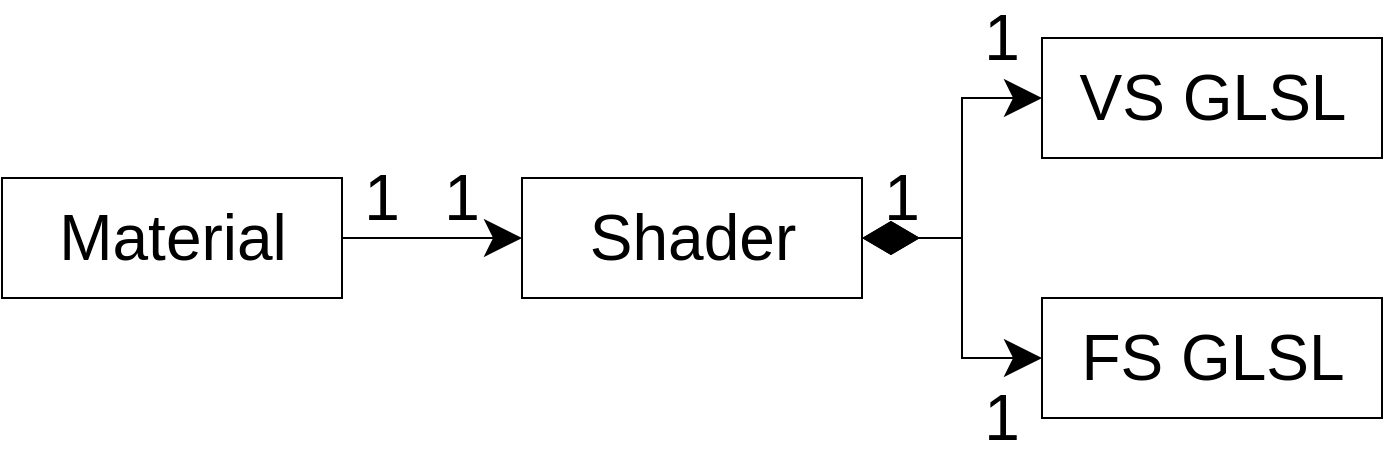 <mxfile version="14.6.13" type="device"><diagram id="PpV9J4QCitYhetCrHomN" name="第 1 页"><mxGraphModel dx="1106" dy="852" grid="1" gridSize="10" guides="1" tooltips="1" connect="1" arrows="1" fold="1" page="1" pageScale="1" pageWidth="827" pageHeight="1169" math="0" shadow="0"><root><mxCell id="0"/><mxCell id="1" parent="0"/><mxCell id="Zu52Oz6WyU6UD9GbvWpR-1" value="" style="edgeStyle=orthogonalEdgeStyle;rounded=0;orthogonalLoop=1;jettySize=auto;html=1;startSize=16;endSize=16;" edge="1" source="Zu52Oz6WyU6UD9GbvWpR-2" parent="1"><mxGeometry relative="1" as="geometry"><mxPoint x="540" y="440" as="targetPoint"/></mxGeometry></mxCell><mxCell id="Zu52Oz6WyU6UD9GbvWpR-2" value="Material" style="html=1;fontSize=32;" vertex="1" parent="1"><mxGeometry x="280" y="410.0" width="170" height="60" as="geometry"/></mxCell><mxCell id="Zu52Oz6WyU6UD9GbvWpR-5" value="" style="edgeStyle=orthogonalEdgeStyle;rounded=0;orthogonalLoop=1;jettySize=auto;html=1;startArrow=diamondThin;startFill=1;endSize=16;startSize=26;entryX=0;entryY=0.5;entryDx=0;entryDy=0;" edge="1" parent="1" source="Zu52Oz6WyU6UD9GbvWpR-3" target="Zu52Oz6WyU6UD9GbvWpR-4"><mxGeometry relative="1" as="geometry"/></mxCell><mxCell id="Zu52Oz6WyU6UD9GbvWpR-7" style="edgeStyle=orthogonalEdgeStyle;rounded=0;orthogonalLoop=1;jettySize=auto;html=1;startArrow=diamondThin;startFill=1;startSize=26;endSize=16;" edge="1" parent="1" source="Zu52Oz6WyU6UD9GbvWpR-3" target="Zu52Oz6WyU6UD9GbvWpR-6"><mxGeometry relative="1" as="geometry"/></mxCell><mxCell id="Zu52Oz6WyU6UD9GbvWpR-3" value="Shader" style="html=1;fontSize=32;" vertex="1" parent="1"><mxGeometry x="540" y="410.0" width="170" height="60" as="geometry"/></mxCell><mxCell id="Zu52Oz6WyU6UD9GbvWpR-4" value="VS GLSL" style="html=1;fontSize=32;" vertex="1" parent="1"><mxGeometry x="800" y="340.0" width="170" height="60" as="geometry"/></mxCell><mxCell id="Zu52Oz6WyU6UD9GbvWpR-6" value="FS GLSL" style="html=1;fontSize=32;" vertex="1" parent="1"><mxGeometry x="800" y="470.0" width="170" height="60" as="geometry"/></mxCell><mxCell id="Zu52Oz6WyU6UD9GbvWpR-8" value="&lt;font style=&quot;font-size: 32px&quot;&gt;1&lt;/font&gt;" style="text;html=1;strokeColor=none;fillColor=none;align=center;verticalAlign=middle;whiteSpace=wrap;rounded=0;" vertex="1" parent="1"><mxGeometry x="450.0" y="410" width="40" height="20" as="geometry"/></mxCell><mxCell id="Zu52Oz6WyU6UD9GbvWpR-9" value="&lt;font style=&quot;font-size: 32px&quot;&gt;1&lt;/font&gt;" style="text;html=1;strokeColor=none;fillColor=none;align=center;verticalAlign=middle;whiteSpace=wrap;rounded=0;" vertex="1" parent="1"><mxGeometry x="490.0" y="410" width="40" height="20" as="geometry"/></mxCell><mxCell id="Zu52Oz6WyU6UD9GbvWpR-10" value="&lt;font style=&quot;font-size: 32px&quot;&gt;1&lt;/font&gt;" style="text;html=1;strokeColor=none;fillColor=none;align=center;verticalAlign=middle;whiteSpace=wrap;rounded=0;" vertex="1" parent="1"><mxGeometry x="710.0" y="410" width="40" height="20" as="geometry"/></mxCell><mxCell id="Zu52Oz6WyU6UD9GbvWpR-11" value="&lt;font style=&quot;font-size: 32px&quot;&gt;1&lt;/font&gt;" style="text;html=1;strokeColor=none;fillColor=none;align=center;verticalAlign=middle;whiteSpace=wrap;rounded=0;" vertex="1" parent="1"><mxGeometry x="760.0" y="330" width="40" height="20" as="geometry"/></mxCell><mxCell id="Zu52Oz6WyU6UD9GbvWpR-12" value="&lt;font style=&quot;font-size: 32px&quot;&gt;1&lt;/font&gt;" style="text;html=1;strokeColor=none;fillColor=none;align=center;verticalAlign=middle;whiteSpace=wrap;rounded=0;" vertex="1" parent="1"><mxGeometry x="760.0" y="520" width="40" height="20" as="geometry"/></mxCell></root></mxGraphModel></diagram></mxfile>